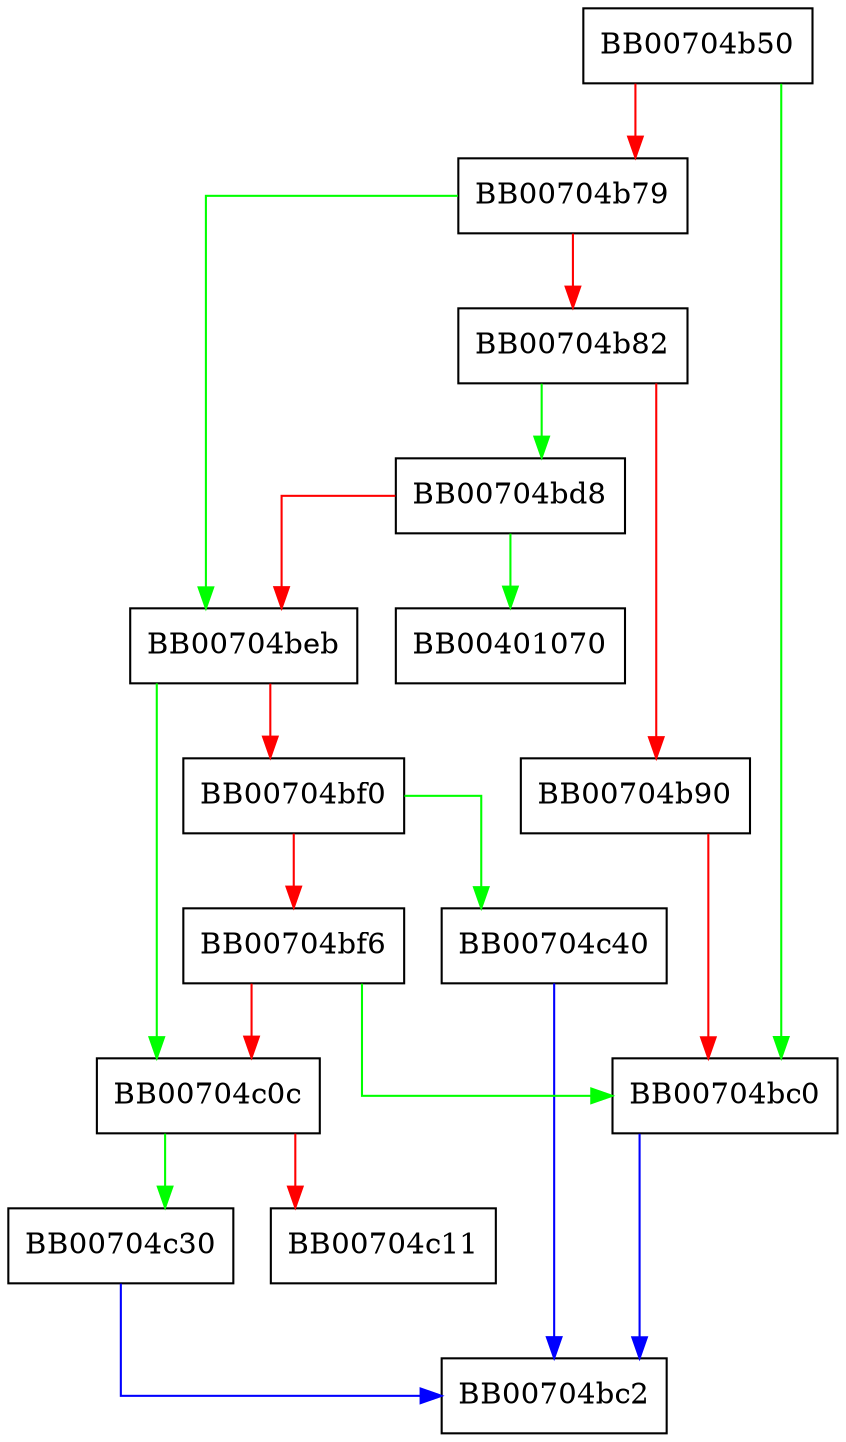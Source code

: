 digraph ossl_ccm_dinit {
  node [shape="box"];
  graph [splines=ortho];
  BB00704b50 -> BB00704bc0 [color="green"];
  BB00704b50 -> BB00704b79 [color="red"];
  BB00704b79 -> BB00704beb [color="green"];
  BB00704b79 -> BB00704b82 [color="red"];
  BB00704b82 -> BB00704bd8 [color="green"];
  BB00704b82 -> BB00704b90 [color="red"];
  BB00704b90 -> BB00704bc0 [color="red"];
  BB00704bc0 -> BB00704bc2 [color="blue"];
  BB00704bd8 -> BB00401070 [color="green"];
  BB00704bd8 -> BB00704beb [color="red"];
  BB00704beb -> BB00704c0c [color="green"];
  BB00704beb -> BB00704bf0 [color="red"];
  BB00704bf0 -> BB00704c40 [color="green"];
  BB00704bf0 -> BB00704bf6 [color="red"];
  BB00704bf6 -> BB00704bc0 [color="green"];
  BB00704bf6 -> BB00704c0c [color="red"];
  BB00704c0c -> BB00704c30 [color="green"];
  BB00704c0c -> BB00704c11 [color="red"];
  BB00704c30 -> BB00704bc2 [color="blue"];
  BB00704c40 -> BB00704bc2 [color="blue"];
}